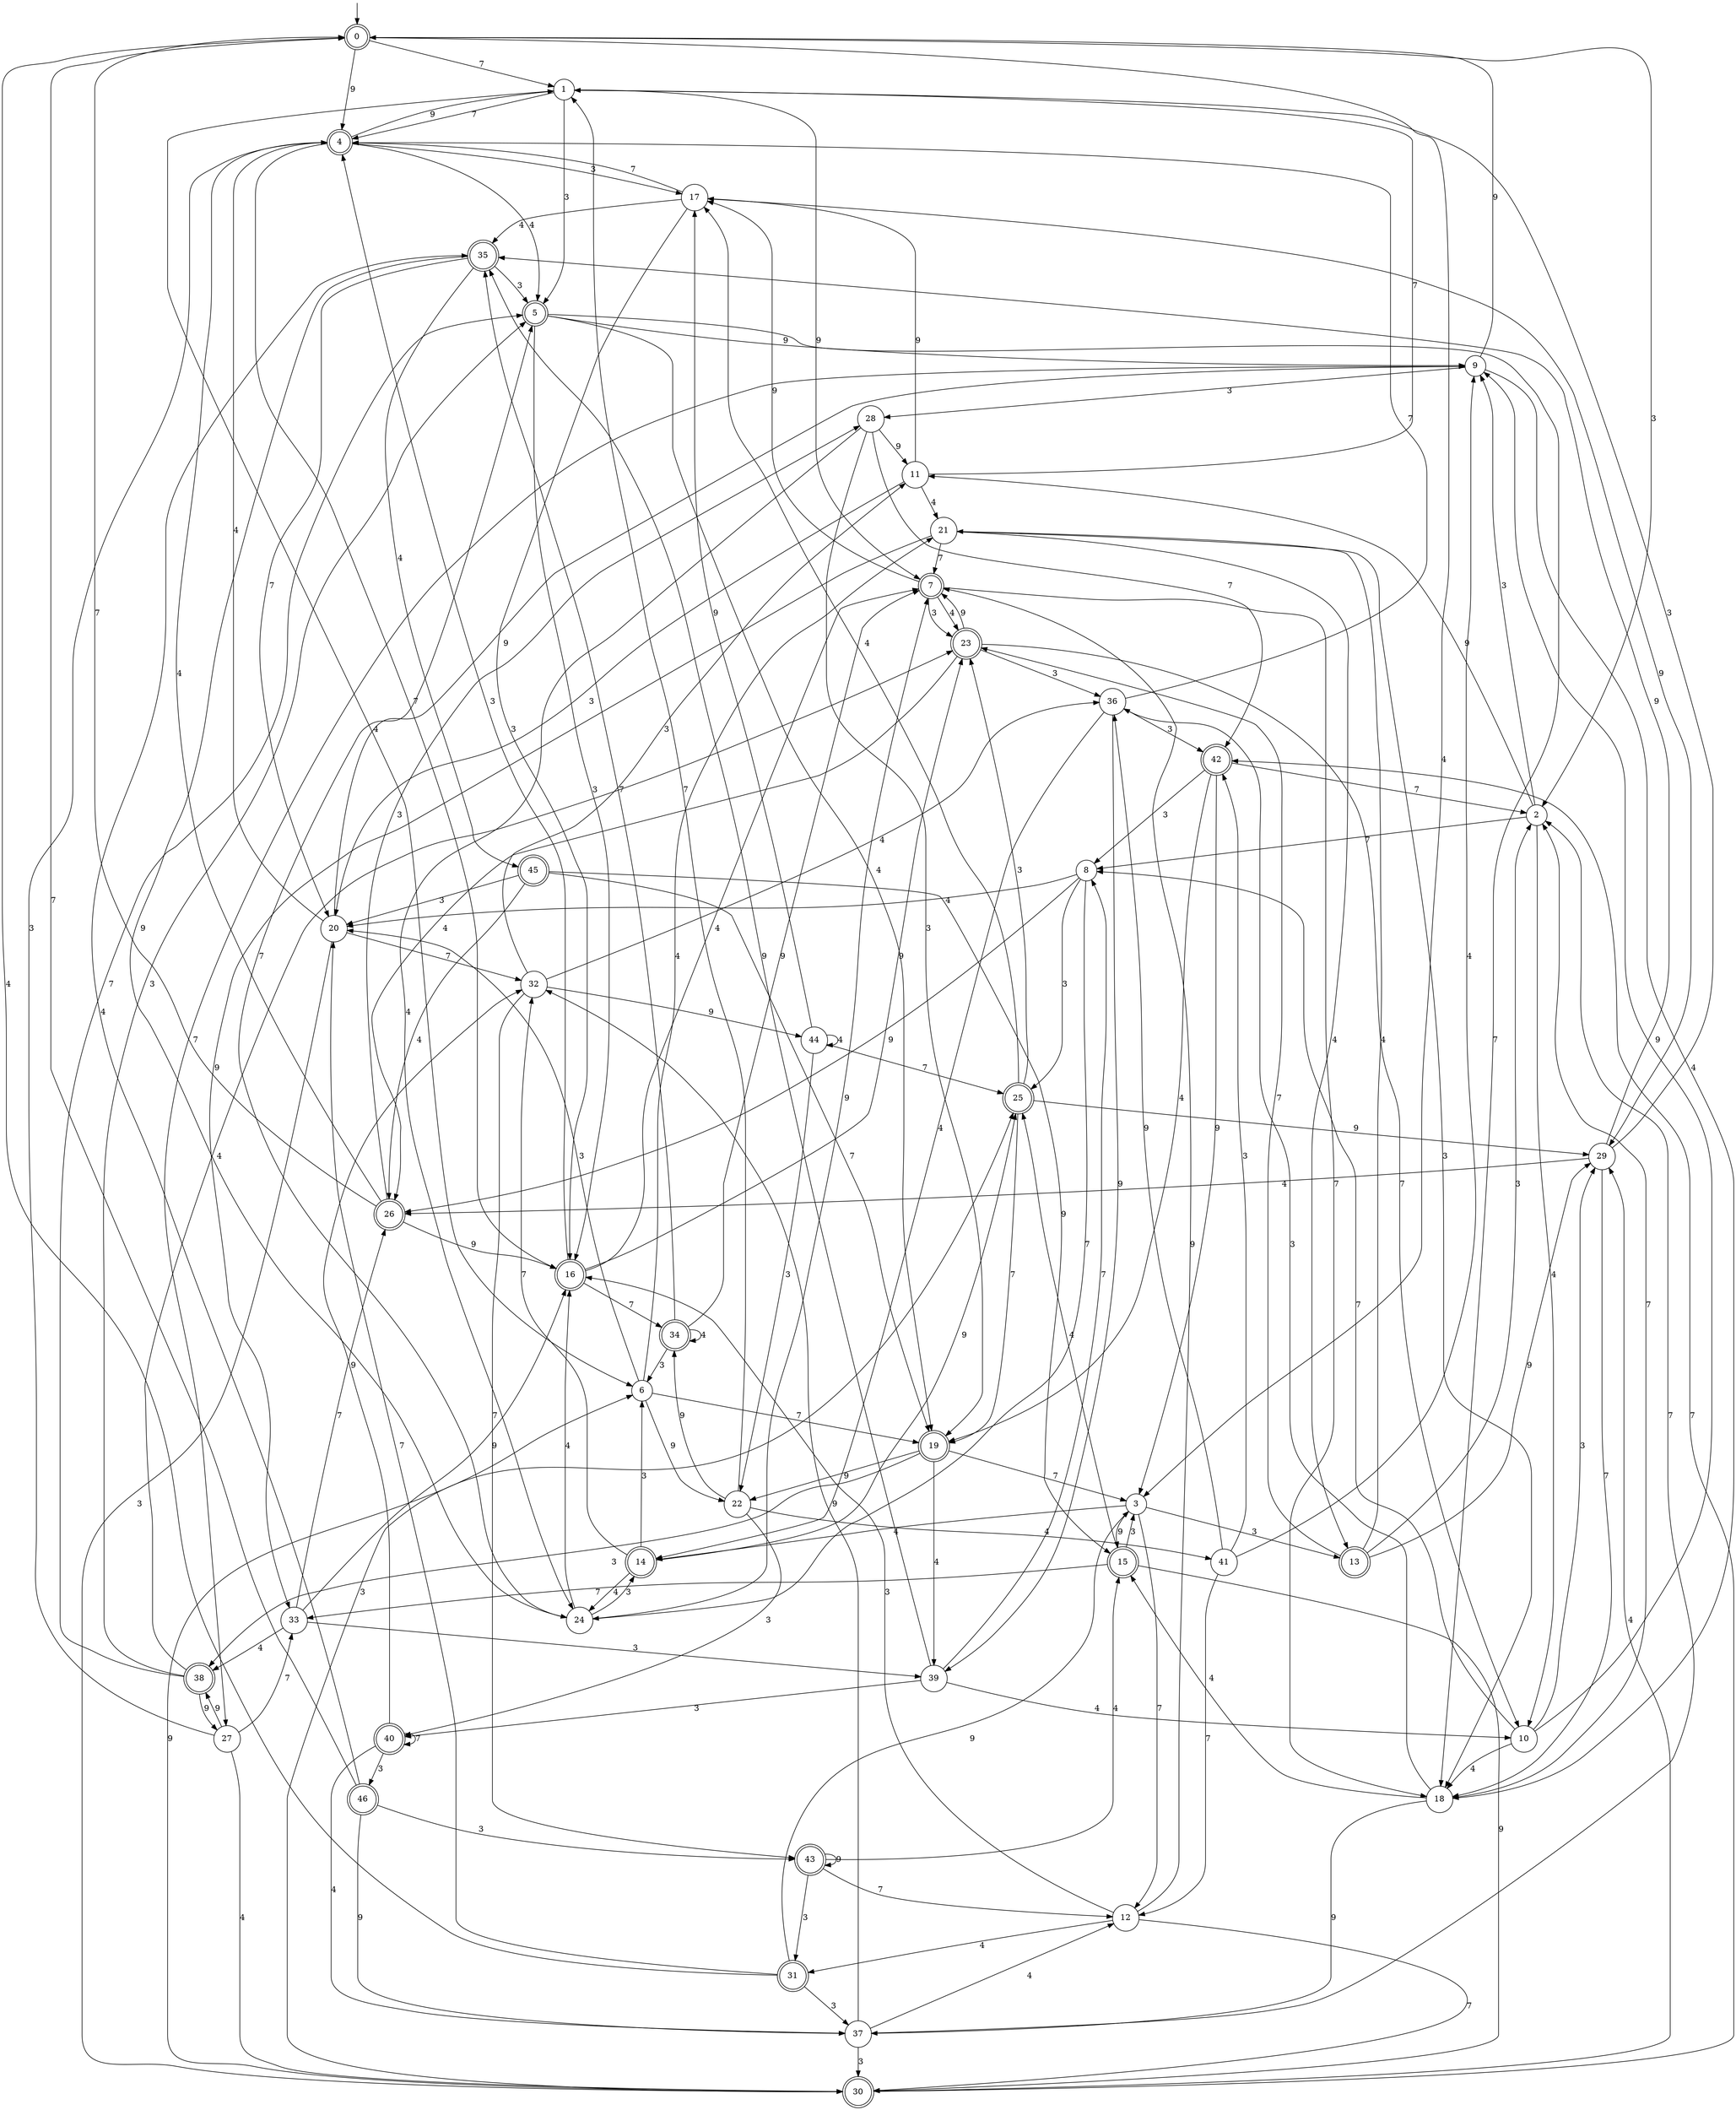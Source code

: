 digraph g {

	s0 [shape="doublecircle" label="0"];
	s1 [shape="circle" label="1"];
	s2 [shape="circle" label="2"];
	s3 [shape="circle" label="3"];
	s4 [shape="doublecircle" label="4"];
	s5 [shape="doublecircle" label="5"];
	s6 [shape="circle" label="6"];
	s7 [shape="doublecircle" label="7"];
	s8 [shape="circle" label="8"];
	s9 [shape="circle" label="9"];
	s10 [shape="circle" label="10"];
	s11 [shape="circle" label="11"];
	s12 [shape="circle" label="12"];
	s13 [shape="doublecircle" label="13"];
	s14 [shape="doublecircle" label="14"];
	s15 [shape="doublecircle" label="15"];
	s16 [shape="doublecircle" label="16"];
	s17 [shape="circle" label="17"];
	s18 [shape="circle" label="18"];
	s19 [shape="doublecircle" label="19"];
	s20 [shape="circle" label="20"];
	s21 [shape="circle" label="21"];
	s22 [shape="circle" label="22"];
	s23 [shape="doublecircle" label="23"];
	s24 [shape="circle" label="24"];
	s25 [shape="doublecircle" label="25"];
	s26 [shape="doublecircle" label="26"];
	s27 [shape="circle" label="27"];
	s28 [shape="circle" label="28"];
	s29 [shape="circle" label="29"];
	s30 [shape="doublecircle" label="30"];
	s31 [shape="doublecircle" label="31"];
	s32 [shape="circle" label="32"];
	s33 [shape="circle" label="33"];
	s34 [shape="doublecircle" label="34"];
	s35 [shape="doublecircle" label="35"];
	s36 [shape="circle" label="36"];
	s37 [shape="circle" label="37"];
	s38 [shape="doublecircle" label="38"];
	s39 [shape="circle" label="39"];
	s40 [shape="doublecircle" label="40"];
	s41 [shape="circle" label="41"];
	s42 [shape="doublecircle" label="42"];
	s43 [shape="doublecircle" label="43"];
	s44 [shape="circle" label="44"];
	s45 [shape="doublecircle" label="45"];
	s46 [shape="doublecircle" label="46"];
	s0 -> s1 [label="7"];
	s0 -> s2 [label="3"];
	s0 -> s3 [label="4"];
	s0 -> s4 [label="9"];
	s1 -> s4 [label="7"];
	s1 -> s5 [label="3"];
	s1 -> s6 [label="4"];
	s1 -> s7 [label="9"];
	s2 -> s8 [label="7"];
	s2 -> s9 [label="3"];
	s2 -> s10 [label="4"];
	s2 -> s11 [label="9"];
	s3 -> s12 [label="7"];
	s3 -> s13 [label="3"];
	s3 -> s14 [label="4"];
	s3 -> s15 [label="9"];
	s4 -> s16 [label="7"];
	s4 -> s17 [label="3"];
	s4 -> s5 [label="4"];
	s4 -> s1 [label="9"];
	s5 -> s18 [label="7"];
	s5 -> s16 [label="3"];
	s5 -> s19 [label="4"];
	s5 -> s9 [label="9"];
	s6 -> s19 [label="7"];
	s6 -> s20 [label="3"];
	s6 -> s21 [label="4"];
	s6 -> s22 [label="9"];
	s7 -> s18 [label="7"];
	s7 -> s23 [label="3"];
	s7 -> s23 [label="4"];
	s7 -> s17 [label="9"];
	s8 -> s24 [label="7"];
	s8 -> s25 [label="3"];
	s8 -> s20 [label="4"];
	s8 -> s26 [label="9"];
	s9 -> s27 [label="7"];
	s9 -> s28 [label="3"];
	s9 -> s18 [label="4"];
	s9 -> s0 [label="9"];
	s10 -> s8 [label="7"];
	s10 -> s29 [label="3"];
	s10 -> s18 [label="4"];
	s10 -> s9 [label="9"];
	s11 -> s1 [label="7"];
	s11 -> s20 [label="3"];
	s11 -> s21 [label="4"];
	s11 -> s17 [label="9"];
	s12 -> s30 [label="7"];
	s12 -> s16 [label="3"];
	s12 -> s31 [label="4"];
	s12 -> s7 [label="9"];
	s13 -> s23 [label="7"];
	s13 -> s2 [label="3"];
	s13 -> s21 [label="4"];
	s13 -> s29 [label="9"];
	s14 -> s32 [label="7"];
	s14 -> s6 [label="3"];
	s14 -> s24 [label="4"];
	s14 -> s25 [label="9"];
	s15 -> s33 [label="7"];
	s15 -> s3 [label="3"];
	s15 -> s25 [label="4"];
	s15 -> s30 [label="9"];
	s16 -> s34 [label="7"];
	s16 -> s4 [label="3"];
	s16 -> s7 [label="4"];
	s16 -> s23 [label="9"];
	s17 -> s4 [label="7"];
	s17 -> s16 [label="3"];
	s17 -> s35 [label="4"];
	s17 -> s29 [label="9"];
	s18 -> s2 [label="7"];
	s18 -> s36 [label="3"];
	s18 -> s15 [label="4"];
	s18 -> s37 [label="9"];
	s19 -> s3 [label="7"];
	s19 -> s38 [label="3"];
	s19 -> s39 [label="4"];
	s19 -> s22 [label="9"];
	s20 -> s32 [label="7"];
	s20 -> s30 [label="3"];
	s20 -> s4 [label="4"];
	s20 -> s9 [label="9"];
	s21 -> s7 [label="7"];
	s21 -> s18 [label="3"];
	s21 -> s13 [label="4"];
	s21 -> s33 [label="9"];
	s22 -> s1 [label="7"];
	s22 -> s40 [label="3"];
	s22 -> s41 [label="4"];
	s22 -> s34 [label="9"];
	s23 -> s10 [label="7"];
	s23 -> s36 [label="3"];
	s23 -> s26 [label="4"];
	s23 -> s7 [label="9"];
	s24 -> s5 [label="7"];
	s24 -> s14 [label="3"];
	s24 -> s16 [label="4"];
	s24 -> s7 [label="9"];
	s25 -> s19 [label="7"];
	s25 -> s23 [label="3"];
	s25 -> s17 [label="4"];
	s25 -> s29 [label="9"];
	s26 -> s0 [label="7"];
	s26 -> s28 [label="3"];
	s26 -> s4 [label="4"];
	s26 -> s16 [label="9"];
	s27 -> s33 [label="7"];
	s27 -> s4 [label="3"];
	s27 -> s30 [label="4"];
	s27 -> s38 [label="9"];
	s28 -> s42 [label="7"];
	s28 -> s19 [label="3"];
	s28 -> s24 [label="4"];
	s28 -> s11 [label="9"];
	s29 -> s18 [label="7"];
	s29 -> s1 [label="3"];
	s29 -> s26 [label="4"];
	s29 -> s35 [label="9"];
	s30 -> s42 [label="7"];
	s30 -> s25 [label="3"];
	s30 -> s29 [label="4"];
	s30 -> s6 [label="9"];
	s31 -> s20 [label="7"];
	s31 -> s37 [label="3"];
	s31 -> s0 [label="4"];
	s31 -> s3 [label="9"];
	s32 -> s43 [label="7"];
	s32 -> s11 [label="3"];
	s32 -> s36 [label="4"];
	s32 -> s44 [label="9"];
	s33 -> s26 [label="7"];
	s33 -> s39 [label="3"];
	s33 -> s38 [label="4"];
	s33 -> s16 [label="9"];
	s34 -> s35 [label="7"];
	s34 -> s6 [label="3"];
	s34 -> s34 [label="4"];
	s34 -> s7 [label="9"];
	s35 -> s20 [label="7"];
	s35 -> s5 [label="3"];
	s35 -> s45 [label="4"];
	s35 -> s24 [label="9"];
	s36 -> s4 [label="7"];
	s36 -> s42 [label="3"];
	s36 -> s14 [label="4"];
	s36 -> s39 [label="9"];
	s37 -> s2 [label="7"];
	s37 -> s30 [label="3"];
	s37 -> s12 [label="4"];
	s37 -> s32 [label="9"];
	s38 -> s5 [label="7"];
	s38 -> s5 [label="3"];
	s38 -> s23 [label="4"];
	s38 -> s27 [label="9"];
	s39 -> s8 [label="7"];
	s39 -> s40 [label="3"];
	s39 -> s10 [label="4"];
	s39 -> s35 [label="9"];
	s40 -> s40 [label="7"];
	s40 -> s46 [label="3"];
	s40 -> s37 [label="4"];
	s40 -> s32 [label="9"];
	s41 -> s12 [label="7"];
	s41 -> s42 [label="3"];
	s41 -> s9 [label="4"];
	s41 -> s36 [label="9"];
	s42 -> s2 [label="7"];
	s42 -> s8 [label="3"];
	s42 -> s19 [label="4"];
	s42 -> s3 [label="9"];
	s43 -> s12 [label="7"];
	s43 -> s31 [label="3"];
	s43 -> s15 [label="4"];
	s43 -> s43 [label="9"];
	s44 -> s25 [label="7"];
	s44 -> s22 [label="3"];
	s44 -> s44 [label="4"];
	s44 -> s17 [label="9"];
	s45 -> s19 [label="7"];
	s45 -> s20 [label="3"];
	s45 -> s26 [label="4"];
	s45 -> s15 [label="9"];
	s46 -> s0 [label="7"];
	s46 -> s43 [label="3"];
	s46 -> s35 [label="4"];
	s46 -> s37 [label="9"];

__start0 [label="" shape="none" width="0" height="0"];
__start0 -> s0;

}
